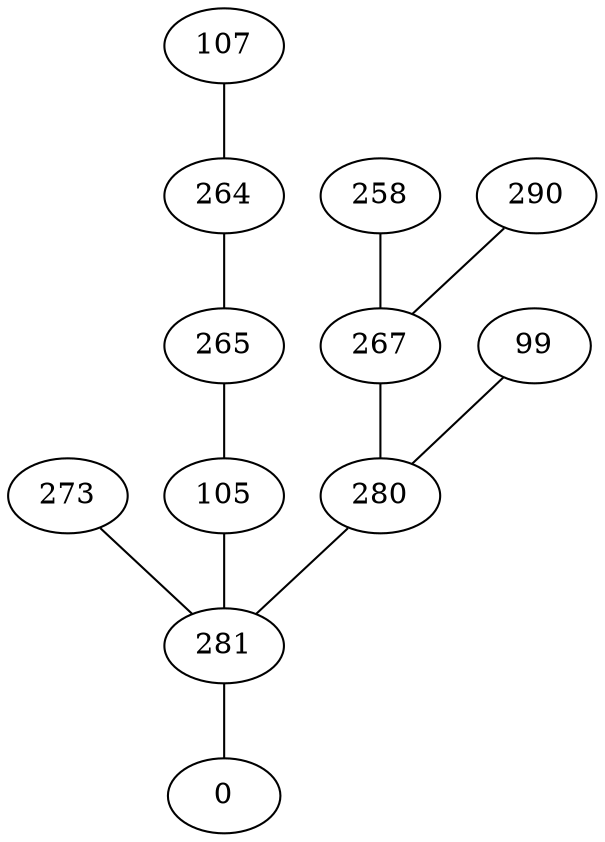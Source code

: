 strict graph {
	281 -- 0;
	273 -- 281;
	105 -- 281;
	265 -- 105;
	264 -- 265;
	280 -- 281;
	107 -- 264;
	267 -- 280;
	99 -- 280;
	258 -- 267;
	290 -- 267;
}
